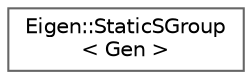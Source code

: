 digraph "类继承关系图"
{
 // LATEX_PDF_SIZE
  bgcolor="transparent";
  edge [fontname=Helvetica,fontsize=10,labelfontname=Helvetica,labelfontsize=10];
  node [fontname=Helvetica,fontsize=10,shape=box,height=0.2,width=0.4];
  rankdir="LR";
  Node0 [id="Node000000",label="Eigen::StaticSGroup\l\< Gen \>",height=0.2,width=0.4,color="grey40", fillcolor="white", style="filled",URL="$class_eigen_1_1_static_s_group.html",tooltip="Static symmetry group"];
}
